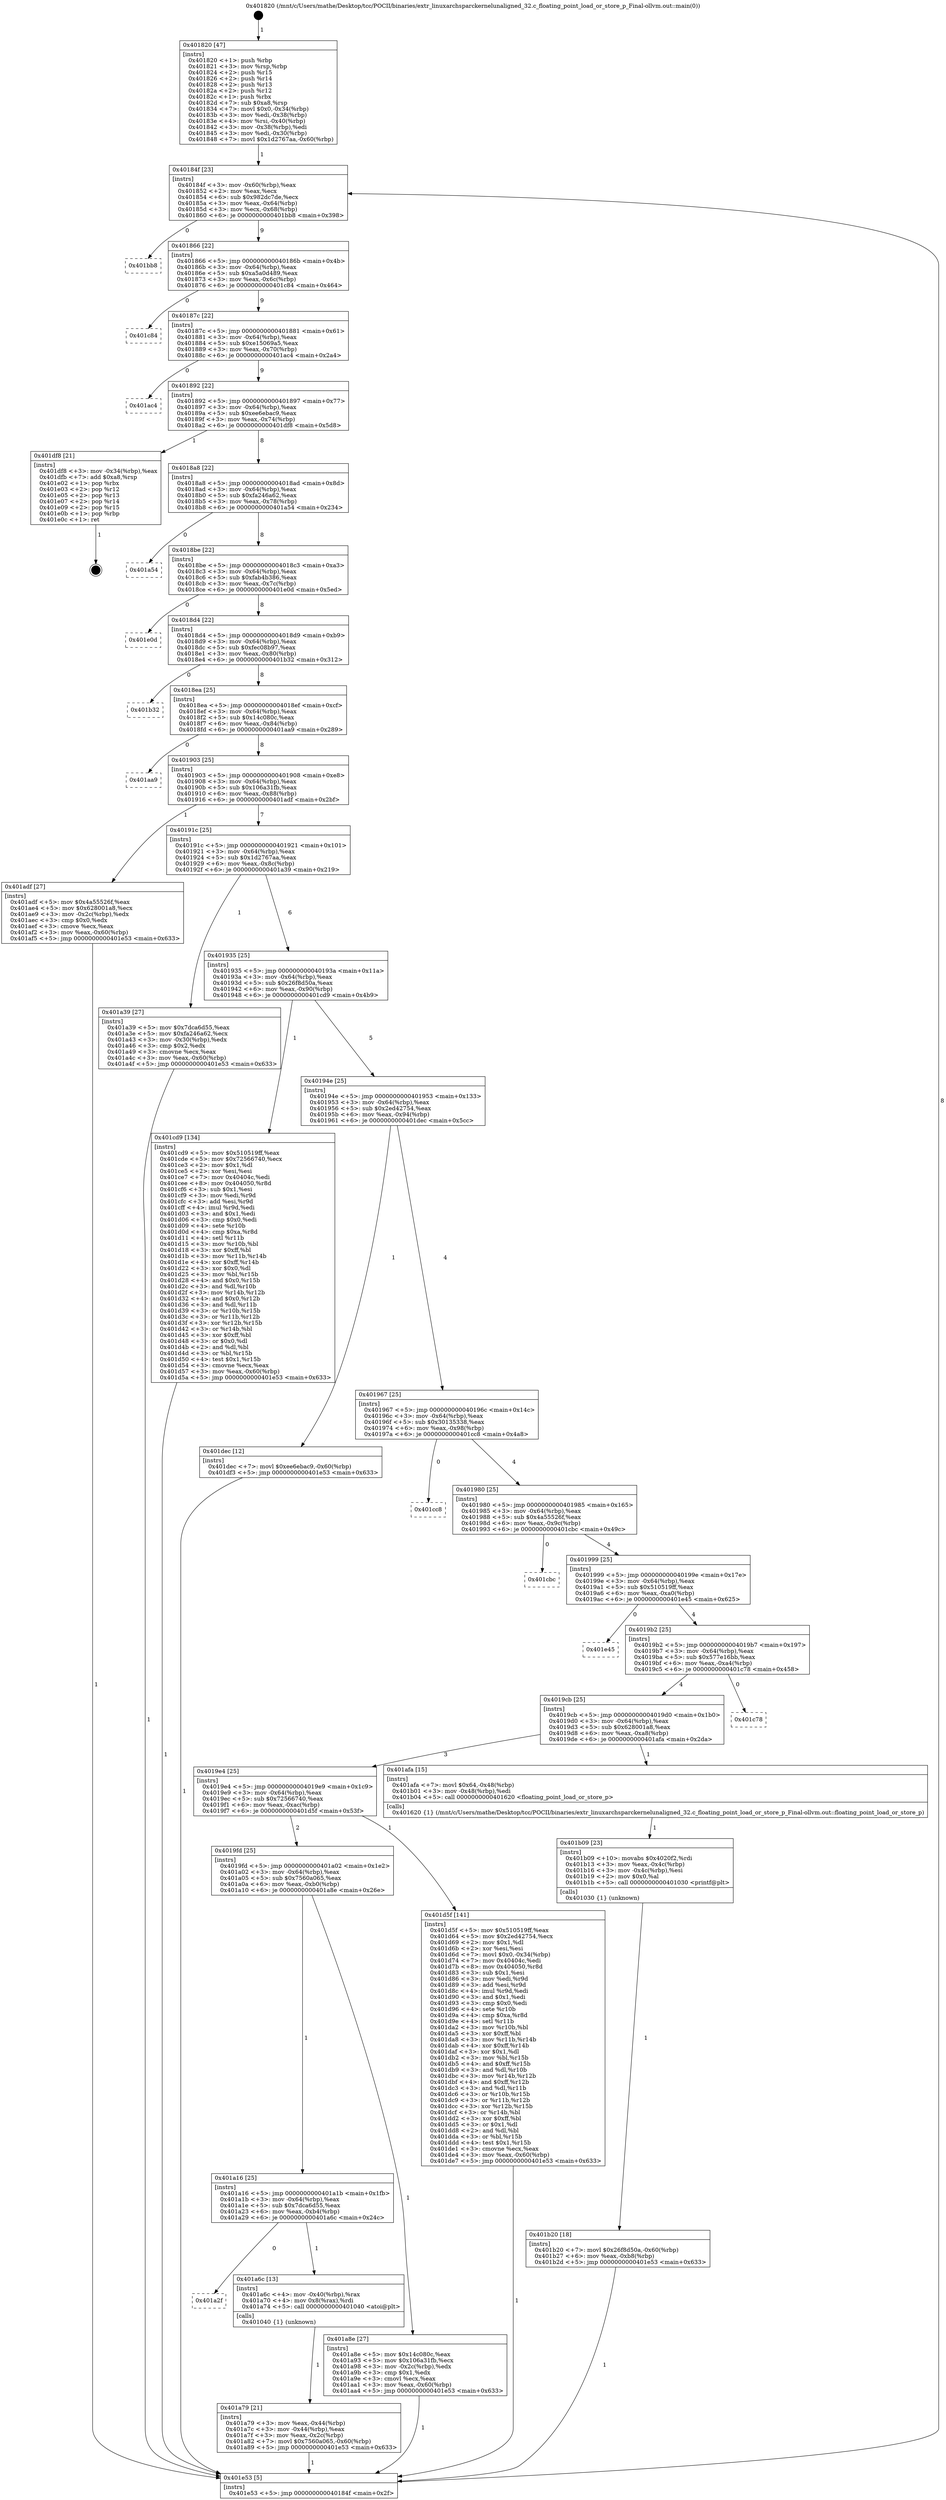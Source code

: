 digraph "0x401820" {
  label = "0x401820 (/mnt/c/Users/mathe/Desktop/tcc/POCII/binaries/extr_linuxarchsparckernelunaligned_32.c_floating_point_load_or_store_p_Final-ollvm.out::main(0))"
  labelloc = "t"
  node[shape=record]

  Entry [label="",width=0.3,height=0.3,shape=circle,fillcolor=black,style=filled]
  "0x40184f" [label="{
     0x40184f [23]\l
     | [instrs]\l
     &nbsp;&nbsp;0x40184f \<+3\>: mov -0x60(%rbp),%eax\l
     &nbsp;&nbsp;0x401852 \<+2\>: mov %eax,%ecx\l
     &nbsp;&nbsp;0x401854 \<+6\>: sub $0x982dc7de,%ecx\l
     &nbsp;&nbsp;0x40185a \<+3\>: mov %eax,-0x64(%rbp)\l
     &nbsp;&nbsp;0x40185d \<+3\>: mov %ecx,-0x68(%rbp)\l
     &nbsp;&nbsp;0x401860 \<+6\>: je 0000000000401bb8 \<main+0x398\>\l
  }"]
  "0x401bb8" [label="{
     0x401bb8\l
  }", style=dashed]
  "0x401866" [label="{
     0x401866 [22]\l
     | [instrs]\l
     &nbsp;&nbsp;0x401866 \<+5\>: jmp 000000000040186b \<main+0x4b\>\l
     &nbsp;&nbsp;0x40186b \<+3\>: mov -0x64(%rbp),%eax\l
     &nbsp;&nbsp;0x40186e \<+5\>: sub $0xa5a0d489,%eax\l
     &nbsp;&nbsp;0x401873 \<+3\>: mov %eax,-0x6c(%rbp)\l
     &nbsp;&nbsp;0x401876 \<+6\>: je 0000000000401c84 \<main+0x464\>\l
  }"]
  Exit [label="",width=0.3,height=0.3,shape=circle,fillcolor=black,style=filled,peripheries=2]
  "0x401c84" [label="{
     0x401c84\l
  }", style=dashed]
  "0x40187c" [label="{
     0x40187c [22]\l
     | [instrs]\l
     &nbsp;&nbsp;0x40187c \<+5\>: jmp 0000000000401881 \<main+0x61\>\l
     &nbsp;&nbsp;0x401881 \<+3\>: mov -0x64(%rbp),%eax\l
     &nbsp;&nbsp;0x401884 \<+5\>: sub $0xe15069a5,%eax\l
     &nbsp;&nbsp;0x401889 \<+3\>: mov %eax,-0x70(%rbp)\l
     &nbsp;&nbsp;0x40188c \<+6\>: je 0000000000401ac4 \<main+0x2a4\>\l
  }"]
  "0x401b20" [label="{
     0x401b20 [18]\l
     | [instrs]\l
     &nbsp;&nbsp;0x401b20 \<+7\>: movl $0x26f8d50a,-0x60(%rbp)\l
     &nbsp;&nbsp;0x401b27 \<+6\>: mov %eax,-0xb8(%rbp)\l
     &nbsp;&nbsp;0x401b2d \<+5\>: jmp 0000000000401e53 \<main+0x633\>\l
  }"]
  "0x401ac4" [label="{
     0x401ac4\l
  }", style=dashed]
  "0x401892" [label="{
     0x401892 [22]\l
     | [instrs]\l
     &nbsp;&nbsp;0x401892 \<+5\>: jmp 0000000000401897 \<main+0x77\>\l
     &nbsp;&nbsp;0x401897 \<+3\>: mov -0x64(%rbp),%eax\l
     &nbsp;&nbsp;0x40189a \<+5\>: sub $0xee6ebac9,%eax\l
     &nbsp;&nbsp;0x40189f \<+3\>: mov %eax,-0x74(%rbp)\l
     &nbsp;&nbsp;0x4018a2 \<+6\>: je 0000000000401df8 \<main+0x5d8\>\l
  }"]
  "0x401b09" [label="{
     0x401b09 [23]\l
     | [instrs]\l
     &nbsp;&nbsp;0x401b09 \<+10\>: movabs $0x4020f2,%rdi\l
     &nbsp;&nbsp;0x401b13 \<+3\>: mov %eax,-0x4c(%rbp)\l
     &nbsp;&nbsp;0x401b16 \<+3\>: mov -0x4c(%rbp),%esi\l
     &nbsp;&nbsp;0x401b19 \<+2\>: mov $0x0,%al\l
     &nbsp;&nbsp;0x401b1b \<+5\>: call 0000000000401030 \<printf@plt\>\l
     | [calls]\l
     &nbsp;&nbsp;0x401030 \{1\} (unknown)\l
  }"]
  "0x401df8" [label="{
     0x401df8 [21]\l
     | [instrs]\l
     &nbsp;&nbsp;0x401df8 \<+3\>: mov -0x34(%rbp),%eax\l
     &nbsp;&nbsp;0x401dfb \<+7\>: add $0xa8,%rsp\l
     &nbsp;&nbsp;0x401e02 \<+1\>: pop %rbx\l
     &nbsp;&nbsp;0x401e03 \<+2\>: pop %r12\l
     &nbsp;&nbsp;0x401e05 \<+2\>: pop %r13\l
     &nbsp;&nbsp;0x401e07 \<+2\>: pop %r14\l
     &nbsp;&nbsp;0x401e09 \<+2\>: pop %r15\l
     &nbsp;&nbsp;0x401e0b \<+1\>: pop %rbp\l
     &nbsp;&nbsp;0x401e0c \<+1\>: ret\l
  }"]
  "0x4018a8" [label="{
     0x4018a8 [22]\l
     | [instrs]\l
     &nbsp;&nbsp;0x4018a8 \<+5\>: jmp 00000000004018ad \<main+0x8d\>\l
     &nbsp;&nbsp;0x4018ad \<+3\>: mov -0x64(%rbp),%eax\l
     &nbsp;&nbsp;0x4018b0 \<+5\>: sub $0xfa246a62,%eax\l
     &nbsp;&nbsp;0x4018b5 \<+3\>: mov %eax,-0x78(%rbp)\l
     &nbsp;&nbsp;0x4018b8 \<+6\>: je 0000000000401a54 \<main+0x234\>\l
  }"]
  "0x401a79" [label="{
     0x401a79 [21]\l
     | [instrs]\l
     &nbsp;&nbsp;0x401a79 \<+3\>: mov %eax,-0x44(%rbp)\l
     &nbsp;&nbsp;0x401a7c \<+3\>: mov -0x44(%rbp),%eax\l
     &nbsp;&nbsp;0x401a7f \<+3\>: mov %eax,-0x2c(%rbp)\l
     &nbsp;&nbsp;0x401a82 \<+7\>: movl $0x7560a065,-0x60(%rbp)\l
     &nbsp;&nbsp;0x401a89 \<+5\>: jmp 0000000000401e53 \<main+0x633\>\l
  }"]
  "0x401a54" [label="{
     0x401a54\l
  }", style=dashed]
  "0x4018be" [label="{
     0x4018be [22]\l
     | [instrs]\l
     &nbsp;&nbsp;0x4018be \<+5\>: jmp 00000000004018c3 \<main+0xa3\>\l
     &nbsp;&nbsp;0x4018c3 \<+3\>: mov -0x64(%rbp),%eax\l
     &nbsp;&nbsp;0x4018c6 \<+5\>: sub $0xfab4b386,%eax\l
     &nbsp;&nbsp;0x4018cb \<+3\>: mov %eax,-0x7c(%rbp)\l
     &nbsp;&nbsp;0x4018ce \<+6\>: je 0000000000401e0d \<main+0x5ed\>\l
  }"]
  "0x401a2f" [label="{
     0x401a2f\l
  }", style=dashed]
  "0x401e0d" [label="{
     0x401e0d\l
  }", style=dashed]
  "0x4018d4" [label="{
     0x4018d4 [22]\l
     | [instrs]\l
     &nbsp;&nbsp;0x4018d4 \<+5\>: jmp 00000000004018d9 \<main+0xb9\>\l
     &nbsp;&nbsp;0x4018d9 \<+3\>: mov -0x64(%rbp),%eax\l
     &nbsp;&nbsp;0x4018dc \<+5\>: sub $0xfec08b97,%eax\l
     &nbsp;&nbsp;0x4018e1 \<+3\>: mov %eax,-0x80(%rbp)\l
     &nbsp;&nbsp;0x4018e4 \<+6\>: je 0000000000401b32 \<main+0x312\>\l
  }"]
  "0x401a6c" [label="{
     0x401a6c [13]\l
     | [instrs]\l
     &nbsp;&nbsp;0x401a6c \<+4\>: mov -0x40(%rbp),%rax\l
     &nbsp;&nbsp;0x401a70 \<+4\>: mov 0x8(%rax),%rdi\l
     &nbsp;&nbsp;0x401a74 \<+5\>: call 0000000000401040 \<atoi@plt\>\l
     | [calls]\l
     &nbsp;&nbsp;0x401040 \{1\} (unknown)\l
  }"]
  "0x401b32" [label="{
     0x401b32\l
  }", style=dashed]
  "0x4018ea" [label="{
     0x4018ea [25]\l
     | [instrs]\l
     &nbsp;&nbsp;0x4018ea \<+5\>: jmp 00000000004018ef \<main+0xcf\>\l
     &nbsp;&nbsp;0x4018ef \<+3\>: mov -0x64(%rbp),%eax\l
     &nbsp;&nbsp;0x4018f2 \<+5\>: sub $0x14c080c,%eax\l
     &nbsp;&nbsp;0x4018f7 \<+6\>: mov %eax,-0x84(%rbp)\l
     &nbsp;&nbsp;0x4018fd \<+6\>: je 0000000000401aa9 \<main+0x289\>\l
  }"]
  "0x401a16" [label="{
     0x401a16 [25]\l
     | [instrs]\l
     &nbsp;&nbsp;0x401a16 \<+5\>: jmp 0000000000401a1b \<main+0x1fb\>\l
     &nbsp;&nbsp;0x401a1b \<+3\>: mov -0x64(%rbp),%eax\l
     &nbsp;&nbsp;0x401a1e \<+5\>: sub $0x7dca6d55,%eax\l
     &nbsp;&nbsp;0x401a23 \<+6\>: mov %eax,-0xb4(%rbp)\l
     &nbsp;&nbsp;0x401a29 \<+6\>: je 0000000000401a6c \<main+0x24c\>\l
  }"]
  "0x401aa9" [label="{
     0x401aa9\l
  }", style=dashed]
  "0x401903" [label="{
     0x401903 [25]\l
     | [instrs]\l
     &nbsp;&nbsp;0x401903 \<+5\>: jmp 0000000000401908 \<main+0xe8\>\l
     &nbsp;&nbsp;0x401908 \<+3\>: mov -0x64(%rbp),%eax\l
     &nbsp;&nbsp;0x40190b \<+5\>: sub $0x106a31fb,%eax\l
     &nbsp;&nbsp;0x401910 \<+6\>: mov %eax,-0x88(%rbp)\l
     &nbsp;&nbsp;0x401916 \<+6\>: je 0000000000401adf \<main+0x2bf\>\l
  }"]
  "0x401a8e" [label="{
     0x401a8e [27]\l
     | [instrs]\l
     &nbsp;&nbsp;0x401a8e \<+5\>: mov $0x14c080c,%eax\l
     &nbsp;&nbsp;0x401a93 \<+5\>: mov $0x106a31fb,%ecx\l
     &nbsp;&nbsp;0x401a98 \<+3\>: mov -0x2c(%rbp),%edx\l
     &nbsp;&nbsp;0x401a9b \<+3\>: cmp $0x1,%edx\l
     &nbsp;&nbsp;0x401a9e \<+3\>: cmovl %ecx,%eax\l
     &nbsp;&nbsp;0x401aa1 \<+3\>: mov %eax,-0x60(%rbp)\l
     &nbsp;&nbsp;0x401aa4 \<+5\>: jmp 0000000000401e53 \<main+0x633\>\l
  }"]
  "0x401adf" [label="{
     0x401adf [27]\l
     | [instrs]\l
     &nbsp;&nbsp;0x401adf \<+5\>: mov $0x4a55526f,%eax\l
     &nbsp;&nbsp;0x401ae4 \<+5\>: mov $0x628001a8,%ecx\l
     &nbsp;&nbsp;0x401ae9 \<+3\>: mov -0x2c(%rbp),%edx\l
     &nbsp;&nbsp;0x401aec \<+3\>: cmp $0x0,%edx\l
     &nbsp;&nbsp;0x401aef \<+3\>: cmove %ecx,%eax\l
     &nbsp;&nbsp;0x401af2 \<+3\>: mov %eax,-0x60(%rbp)\l
     &nbsp;&nbsp;0x401af5 \<+5\>: jmp 0000000000401e53 \<main+0x633\>\l
  }"]
  "0x40191c" [label="{
     0x40191c [25]\l
     | [instrs]\l
     &nbsp;&nbsp;0x40191c \<+5\>: jmp 0000000000401921 \<main+0x101\>\l
     &nbsp;&nbsp;0x401921 \<+3\>: mov -0x64(%rbp),%eax\l
     &nbsp;&nbsp;0x401924 \<+5\>: sub $0x1d2767aa,%eax\l
     &nbsp;&nbsp;0x401929 \<+6\>: mov %eax,-0x8c(%rbp)\l
     &nbsp;&nbsp;0x40192f \<+6\>: je 0000000000401a39 \<main+0x219\>\l
  }"]
  "0x4019fd" [label="{
     0x4019fd [25]\l
     | [instrs]\l
     &nbsp;&nbsp;0x4019fd \<+5\>: jmp 0000000000401a02 \<main+0x1e2\>\l
     &nbsp;&nbsp;0x401a02 \<+3\>: mov -0x64(%rbp),%eax\l
     &nbsp;&nbsp;0x401a05 \<+5\>: sub $0x7560a065,%eax\l
     &nbsp;&nbsp;0x401a0a \<+6\>: mov %eax,-0xb0(%rbp)\l
     &nbsp;&nbsp;0x401a10 \<+6\>: je 0000000000401a8e \<main+0x26e\>\l
  }"]
  "0x401a39" [label="{
     0x401a39 [27]\l
     | [instrs]\l
     &nbsp;&nbsp;0x401a39 \<+5\>: mov $0x7dca6d55,%eax\l
     &nbsp;&nbsp;0x401a3e \<+5\>: mov $0xfa246a62,%ecx\l
     &nbsp;&nbsp;0x401a43 \<+3\>: mov -0x30(%rbp),%edx\l
     &nbsp;&nbsp;0x401a46 \<+3\>: cmp $0x2,%edx\l
     &nbsp;&nbsp;0x401a49 \<+3\>: cmovne %ecx,%eax\l
     &nbsp;&nbsp;0x401a4c \<+3\>: mov %eax,-0x60(%rbp)\l
     &nbsp;&nbsp;0x401a4f \<+5\>: jmp 0000000000401e53 \<main+0x633\>\l
  }"]
  "0x401935" [label="{
     0x401935 [25]\l
     | [instrs]\l
     &nbsp;&nbsp;0x401935 \<+5\>: jmp 000000000040193a \<main+0x11a\>\l
     &nbsp;&nbsp;0x40193a \<+3\>: mov -0x64(%rbp),%eax\l
     &nbsp;&nbsp;0x40193d \<+5\>: sub $0x26f8d50a,%eax\l
     &nbsp;&nbsp;0x401942 \<+6\>: mov %eax,-0x90(%rbp)\l
     &nbsp;&nbsp;0x401948 \<+6\>: je 0000000000401cd9 \<main+0x4b9\>\l
  }"]
  "0x401e53" [label="{
     0x401e53 [5]\l
     | [instrs]\l
     &nbsp;&nbsp;0x401e53 \<+5\>: jmp 000000000040184f \<main+0x2f\>\l
  }"]
  "0x401820" [label="{
     0x401820 [47]\l
     | [instrs]\l
     &nbsp;&nbsp;0x401820 \<+1\>: push %rbp\l
     &nbsp;&nbsp;0x401821 \<+3\>: mov %rsp,%rbp\l
     &nbsp;&nbsp;0x401824 \<+2\>: push %r15\l
     &nbsp;&nbsp;0x401826 \<+2\>: push %r14\l
     &nbsp;&nbsp;0x401828 \<+2\>: push %r13\l
     &nbsp;&nbsp;0x40182a \<+2\>: push %r12\l
     &nbsp;&nbsp;0x40182c \<+1\>: push %rbx\l
     &nbsp;&nbsp;0x40182d \<+7\>: sub $0xa8,%rsp\l
     &nbsp;&nbsp;0x401834 \<+7\>: movl $0x0,-0x34(%rbp)\l
     &nbsp;&nbsp;0x40183b \<+3\>: mov %edi,-0x38(%rbp)\l
     &nbsp;&nbsp;0x40183e \<+4\>: mov %rsi,-0x40(%rbp)\l
     &nbsp;&nbsp;0x401842 \<+3\>: mov -0x38(%rbp),%edi\l
     &nbsp;&nbsp;0x401845 \<+3\>: mov %edi,-0x30(%rbp)\l
     &nbsp;&nbsp;0x401848 \<+7\>: movl $0x1d2767aa,-0x60(%rbp)\l
  }"]
  "0x401d5f" [label="{
     0x401d5f [141]\l
     | [instrs]\l
     &nbsp;&nbsp;0x401d5f \<+5\>: mov $0x510519ff,%eax\l
     &nbsp;&nbsp;0x401d64 \<+5\>: mov $0x2ed42754,%ecx\l
     &nbsp;&nbsp;0x401d69 \<+2\>: mov $0x1,%dl\l
     &nbsp;&nbsp;0x401d6b \<+2\>: xor %esi,%esi\l
     &nbsp;&nbsp;0x401d6d \<+7\>: movl $0x0,-0x34(%rbp)\l
     &nbsp;&nbsp;0x401d74 \<+7\>: mov 0x40404c,%edi\l
     &nbsp;&nbsp;0x401d7b \<+8\>: mov 0x404050,%r8d\l
     &nbsp;&nbsp;0x401d83 \<+3\>: sub $0x1,%esi\l
     &nbsp;&nbsp;0x401d86 \<+3\>: mov %edi,%r9d\l
     &nbsp;&nbsp;0x401d89 \<+3\>: add %esi,%r9d\l
     &nbsp;&nbsp;0x401d8c \<+4\>: imul %r9d,%edi\l
     &nbsp;&nbsp;0x401d90 \<+3\>: and $0x1,%edi\l
     &nbsp;&nbsp;0x401d93 \<+3\>: cmp $0x0,%edi\l
     &nbsp;&nbsp;0x401d96 \<+4\>: sete %r10b\l
     &nbsp;&nbsp;0x401d9a \<+4\>: cmp $0xa,%r8d\l
     &nbsp;&nbsp;0x401d9e \<+4\>: setl %r11b\l
     &nbsp;&nbsp;0x401da2 \<+3\>: mov %r10b,%bl\l
     &nbsp;&nbsp;0x401da5 \<+3\>: xor $0xff,%bl\l
     &nbsp;&nbsp;0x401da8 \<+3\>: mov %r11b,%r14b\l
     &nbsp;&nbsp;0x401dab \<+4\>: xor $0xff,%r14b\l
     &nbsp;&nbsp;0x401daf \<+3\>: xor $0x1,%dl\l
     &nbsp;&nbsp;0x401db2 \<+3\>: mov %bl,%r15b\l
     &nbsp;&nbsp;0x401db5 \<+4\>: and $0xff,%r15b\l
     &nbsp;&nbsp;0x401db9 \<+3\>: and %dl,%r10b\l
     &nbsp;&nbsp;0x401dbc \<+3\>: mov %r14b,%r12b\l
     &nbsp;&nbsp;0x401dbf \<+4\>: and $0xff,%r12b\l
     &nbsp;&nbsp;0x401dc3 \<+3\>: and %dl,%r11b\l
     &nbsp;&nbsp;0x401dc6 \<+3\>: or %r10b,%r15b\l
     &nbsp;&nbsp;0x401dc9 \<+3\>: or %r11b,%r12b\l
     &nbsp;&nbsp;0x401dcc \<+3\>: xor %r12b,%r15b\l
     &nbsp;&nbsp;0x401dcf \<+3\>: or %r14b,%bl\l
     &nbsp;&nbsp;0x401dd2 \<+3\>: xor $0xff,%bl\l
     &nbsp;&nbsp;0x401dd5 \<+3\>: or $0x1,%dl\l
     &nbsp;&nbsp;0x401dd8 \<+2\>: and %dl,%bl\l
     &nbsp;&nbsp;0x401dda \<+3\>: or %bl,%r15b\l
     &nbsp;&nbsp;0x401ddd \<+4\>: test $0x1,%r15b\l
     &nbsp;&nbsp;0x401de1 \<+3\>: cmovne %ecx,%eax\l
     &nbsp;&nbsp;0x401de4 \<+3\>: mov %eax,-0x60(%rbp)\l
     &nbsp;&nbsp;0x401de7 \<+5\>: jmp 0000000000401e53 \<main+0x633\>\l
  }"]
  "0x401cd9" [label="{
     0x401cd9 [134]\l
     | [instrs]\l
     &nbsp;&nbsp;0x401cd9 \<+5\>: mov $0x510519ff,%eax\l
     &nbsp;&nbsp;0x401cde \<+5\>: mov $0x72566740,%ecx\l
     &nbsp;&nbsp;0x401ce3 \<+2\>: mov $0x1,%dl\l
     &nbsp;&nbsp;0x401ce5 \<+2\>: xor %esi,%esi\l
     &nbsp;&nbsp;0x401ce7 \<+7\>: mov 0x40404c,%edi\l
     &nbsp;&nbsp;0x401cee \<+8\>: mov 0x404050,%r8d\l
     &nbsp;&nbsp;0x401cf6 \<+3\>: sub $0x1,%esi\l
     &nbsp;&nbsp;0x401cf9 \<+3\>: mov %edi,%r9d\l
     &nbsp;&nbsp;0x401cfc \<+3\>: add %esi,%r9d\l
     &nbsp;&nbsp;0x401cff \<+4\>: imul %r9d,%edi\l
     &nbsp;&nbsp;0x401d03 \<+3\>: and $0x1,%edi\l
     &nbsp;&nbsp;0x401d06 \<+3\>: cmp $0x0,%edi\l
     &nbsp;&nbsp;0x401d09 \<+4\>: sete %r10b\l
     &nbsp;&nbsp;0x401d0d \<+4\>: cmp $0xa,%r8d\l
     &nbsp;&nbsp;0x401d11 \<+4\>: setl %r11b\l
     &nbsp;&nbsp;0x401d15 \<+3\>: mov %r10b,%bl\l
     &nbsp;&nbsp;0x401d18 \<+3\>: xor $0xff,%bl\l
     &nbsp;&nbsp;0x401d1b \<+3\>: mov %r11b,%r14b\l
     &nbsp;&nbsp;0x401d1e \<+4\>: xor $0xff,%r14b\l
     &nbsp;&nbsp;0x401d22 \<+3\>: xor $0x0,%dl\l
     &nbsp;&nbsp;0x401d25 \<+3\>: mov %bl,%r15b\l
     &nbsp;&nbsp;0x401d28 \<+4\>: and $0x0,%r15b\l
     &nbsp;&nbsp;0x401d2c \<+3\>: and %dl,%r10b\l
     &nbsp;&nbsp;0x401d2f \<+3\>: mov %r14b,%r12b\l
     &nbsp;&nbsp;0x401d32 \<+4\>: and $0x0,%r12b\l
     &nbsp;&nbsp;0x401d36 \<+3\>: and %dl,%r11b\l
     &nbsp;&nbsp;0x401d39 \<+3\>: or %r10b,%r15b\l
     &nbsp;&nbsp;0x401d3c \<+3\>: or %r11b,%r12b\l
     &nbsp;&nbsp;0x401d3f \<+3\>: xor %r12b,%r15b\l
     &nbsp;&nbsp;0x401d42 \<+3\>: or %r14b,%bl\l
     &nbsp;&nbsp;0x401d45 \<+3\>: xor $0xff,%bl\l
     &nbsp;&nbsp;0x401d48 \<+3\>: or $0x0,%dl\l
     &nbsp;&nbsp;0x401d4b \<+2\>: and %dl,%bl\l
     &nbsp;&nbsp;0x401d4d \<+3\>: or %bl,%r15b\l
     &nbsp;&nbsp;0x401d50 \<+4\>: test $0x1,%r15b\l
     &nbsp;&nbsp;0x401d54 \<+3\>: cmovne %ecx,%eax\l
     &nbsp;&nbsp;0x401d57 \<+3\>: mov %eax,-0x60(%rbp)\l
     &nbsp;&nbsp;0x401d5a \<+5\>: jmp 0000000000401e53 \<main+0x633\>\l
  }"]
  "0x40194e" [label="{
     0x40194e [25]\l
     | [instrs]\l
     &nbsp;&nbsp;0x40194e \<+5\>: jmp 0000000000401953 \<main+0x133\>\l
     &nbsp;&nbsp;0x401953 \<+3\>: mov -0x64(%rbp),%eax\l
     &nbsp;&nbsp;0x401956 \<+5\>: sub $0x2ed42754,%eax\l
     &nbsp;&nbsp;0x40195b \<+6\>: mov %eax,-0x94(%rbp)\l
     &nbsp;&nbsp;0x401961 \<+6\>: je 0000000000401dec \<main+0x5cc\>\l
  }"]
  "0x4019e4" [label="{
     0x4019e4 [25]\l
     | [instrs]\l
     &nbsp;&nbsp;0x4019e4 \<+5\>: jmp 00000000004019e9 \<main+0x1c9\>\l
     &nbsp;&nbsp;0x4019e9 \<+3\>: mov -0x64(%rbp),%eax\l
     &nbsp;&nbsp;0x4019ec \<+5\>: sub $0x72566740,%eax\l
     &nbsp;&nbsp;0x4019f1 \<+6\>: mov %eax,-0xac(%rbp)\l
     &nbsp;&nbsp;0x4019f7 \<+6\>: je 0000000000401d5f \<main+0x53f\>\l
  }"]
  "0x401dec" [label="{
     0x401dec [12]\l
     | [instrs]\l
     &nbsp;&nbsp;0x401dec \<+7\>: movl $0xee6ebac9,-0x60(%rbp)\l
     &nbsp;&nbsp;0x401df3 \<+5\>: jmp 0000000000401e53 \<main+0x633\>\l
  }"]
  "0x401967" [label="{
     0x401967 [25]\l
     | [instrs]\l
     &nbsp;&nbsp;0x401967 \<+5\>: jmp 000000000040196c \<main+0x14c\>\l
     &nbsp;&nbsp;0x40196c \<+3\>: mov -0x64(%rbp),%eax\l
     &nbsp;&nbsp;0x40196f \<+5\>: sub $0x30135338,%eax\l
     &nbsp;&nbsp;0x401974 \<+6\>: mov %eax,-0x98(%rbp)\l
     &nbsp;&nbsp;0x40197a \<+6\>: je 0000000000401cc8 \<main+0x4a8\>\l
  }"]
  "0x401afa" [label="{
     0x401afa [15]\l
     | [instrs]\l
     &nbsp;&nbsp;0x401afa \<+7\>: movl $0x64,-0x48(%rbp)\l
     &nbsp;&nbsp;0x401b01 \<+3\>: mov -0x48(%rbp),%edi\l
     &nbsp;&nbsp;0x401b04 \<+5\>: call 0000000000401620 \<floating_point_load_or_store_p\>\l
     | [calls]\l
     &nbsp;&nbsp;0x401620 \{1\} (/mnt/c/Users/mathe/Desktop/tcc/POCII/binaries/extr_linuxarchsparckernelunaligned_32.c_floating_point_load_or_store_p_Final-ollvm.out::floating_point_load_or_store_p)\l
  }"]
  "0x401cc8" [label="{
     0x401cc8\l
  }", style=dashed]
  "0x401980" [label="{
     0x401980 [25]\l
     | [instrs]\l
     &nbsp;&nbsp;0x401980 \<+5\>: jmp 0000000000401985 \<main+0x165\>\l
     &nbsp;&nbsp;0x401985 \<+3\>: mov -0x64(%rbp),%eax\l
     &nbsp;&nbsp;0x401988 \<+5\>: sub $0x4a55526f,%eax\l
     &nbsp;&nbsp;0x40198d \<+6\>: mov %eax,-0x9c(%rbp)\l
     &nbsp;&nbsp;0x401993 \<+6\>: je 0000000000401cbc \<main+0x49c\>\l
  }"]
  "0x4019cb" [label="{
     0x4019cb [25]\l
     | [instrs]\l
     &nbsp;&nbsp;0x4019cb \<+5\>: jmp 00000000004019d0 \<main+0x1b0\>\l
     &nbsp;&nbsp;0x4019d0 \<+3\>: mov -0x64(%rbp),%eax\l
     &nbsp;&nbsp;0x4019d3 \<+5\>: sub $0x628001a8,%eax\l
     &nbsp;&nbsp;0x4019d8 \<+6\>: mov %eax,-0xa8(%rbp)\l
     &nbsp;&nbsp;0x4019de \<+6\>: je 0000000000401afa \<main+0x2da\>\l
  }"]
  "0x401cbc" [label="{
     0x401cbc\l
  }", style=dashed]
  "0x401999" [label="{
     0x401999 [25]\l
     | [instrs]\l
     &nbsp;&nbsp;0x401999 \<+5\>: jmp 000000000040199e \<main+0x17e\>\l
     &nbsp;&nbsp;0x40199e \<+3\>: mov -0x64(%rbp),%eax\l
     &nbsp;&nbsp;0x4019a1 \<+5\>: sub $0x510519ff,%eax\l
     &nbsp;&nbsp;0x4019a6 \<+6\>: mov %eax,-0xa0(%rbp)\l
     &nbsp;&nbsp;0x4019ac \<+6\>: je 0000000000401e45 \<main+0x625\>\l
  }"]
  "0x401c78" [label="{
     0x401c78\l
  }", style=dashed]
  "0x401e45" [label="{
     0x401e45\l
  }", style=dashed]
  "0x4019b2" [label="{
     0x4019b2 [25]\l
     | [instrs]\l
     &nbsp;&nbsp;0x4019b2 \<+5\>: jmp 00000000004019b7 \<main+0x197\>\l
     &nbsp;&nbsp;0x4019b7 \<+3\>: mov -0x64(%rbp),%eax\l
     &nbsp;&nbsp;0x4019ba \<+5\>: sub $0x577e16bb,%eax\l
     &nbsp;&nbsp;0x4019bf \<+6\>: mov %eax,-0xa4(%rbp)\l
     &nbsp;&nbsp;0x4019c5 \<+6\>: je 0000000000401c78 \<main+0x458\>\l
  }"]
  Entry -> "0x401820" [label=" 1"]
  "0x40184f" -> "0x401bb8" [label=" 0"]
  "0x40184f" -> "0x401866" [label=" 9"]
  "0x401df8" -> Exit [label=" 1"]
  "0x401866" -> "0x401c84" [label=" 0"]
  "0x401866" -> "0x40187c" [label=" 9"]
  "0x401dec" -> "0x401e53" [label=" 1"]
  "0x40187c" -> "0x401ac4" [label=" 0"]
  "0x40187c" -> "0x401892" [label=" 9"]
  "0x401d5f" -> "0x401e53" [label=" 1"]
  "0x401892" -> "0x401df8" [label=" 1"]
  "0x401892" -> "0x4018a8" [label=" 8"]
  "0x401cd9" -> "0x401e53" [label=" 1"]
  "0x4018a8" -> "0x401a54" [label=" 0"]
  "0x4018a8" -> "0x4018be" [label=" 8"]
  "0x401b20" -> "0x401e53" [label=" 1"]
  "0x4018be" -> "0x401e0d" [label=" 0"]
  "0x4018be" -> "0x4018d4" [label=" 8"]
  "0x401b09" -> "0x401b20" [label=" 1"]
  "0x4018d4" -> "0x401b32" [label=" 0"]
  "0x4018d4" -> "0x4018ea" [label=" 8"]
  "0x401afa" -> "0x401b09" [label=" 1"]
  "0x4018ea" -> "0x401aa9" [label=" 0"]
  "0x4018ea" -> "0x401903" [label=" 8"]
  "0x401a8e" -> "0x401e53" [label=" 1"]
  "0x401903" -> "0x401adf" [label=" 1"]
  "0x401903" -> "0x40191c" [label=" 7"]
  "0x401a79" -> "0x401e53" [label=" 1"]
  "0x40191c" -> "0x401a39" [label=" 1"]
  "0x40191c" -> "0x401935" [label=" 6"]
  "0x401a39" -> "0x401e53" [label=" 1"]
  "0x401820" -> "0x40184f" [label=" 1"]
  "0x401e53" -> "0x40184f" [label=" 8"]
  "0x401a16" -> "0x401a2f" [label=" 0"]
  "0x401935" -> "0x401cd9" [label=" 1"]
  "0x401935" -> "0x40194e" [label=" 5"]
  "0x401a16" -> "0x401a6c" [label=" 1"]
  "0x40194e" -> "0x401dec" [label=" 1"]
  "0x40194e" -> "0x401967" [label=" 4"]
  "0x4019fd" -> "0x401a16" [label=" 1"]
  "0x401967" -> "0x401cc8" [label=" 0"]
  "0x401967" -> "0x401980" [label=" 4"]
  "0x4019fd" -> "0x401a8e" [label=" 1"]
  "0x401980" -> "0x401cbc" [label=" 0"]
  "0x401980" -> "0x401999" [label=" 4"]
  "0x4019e4" -> "0x4019fd" [label=" 2"]
  "0x401999" -> "0x401e45" [label=" 0"]
  "0x401999" -> "0x4019b2" [label=" 4"]
  "0x4019e4" -> "0x401d5f" [label=" 1"]
  "0x4019b2" -> "0x401c78" [label=" 0"]
  "0x4019b2" -> "0x4019cb" [label=" 4"]
  "0x401a6c" -> "0x401a79" [label=" 1"]
  "0x4019cb" -> "0x401afa" [label=" 1"]
  "0x4019cb" -> "0x4019e4" [label=" 3"]
  "0x401adf" -> "0x401e53" [label=" 1"]
}
